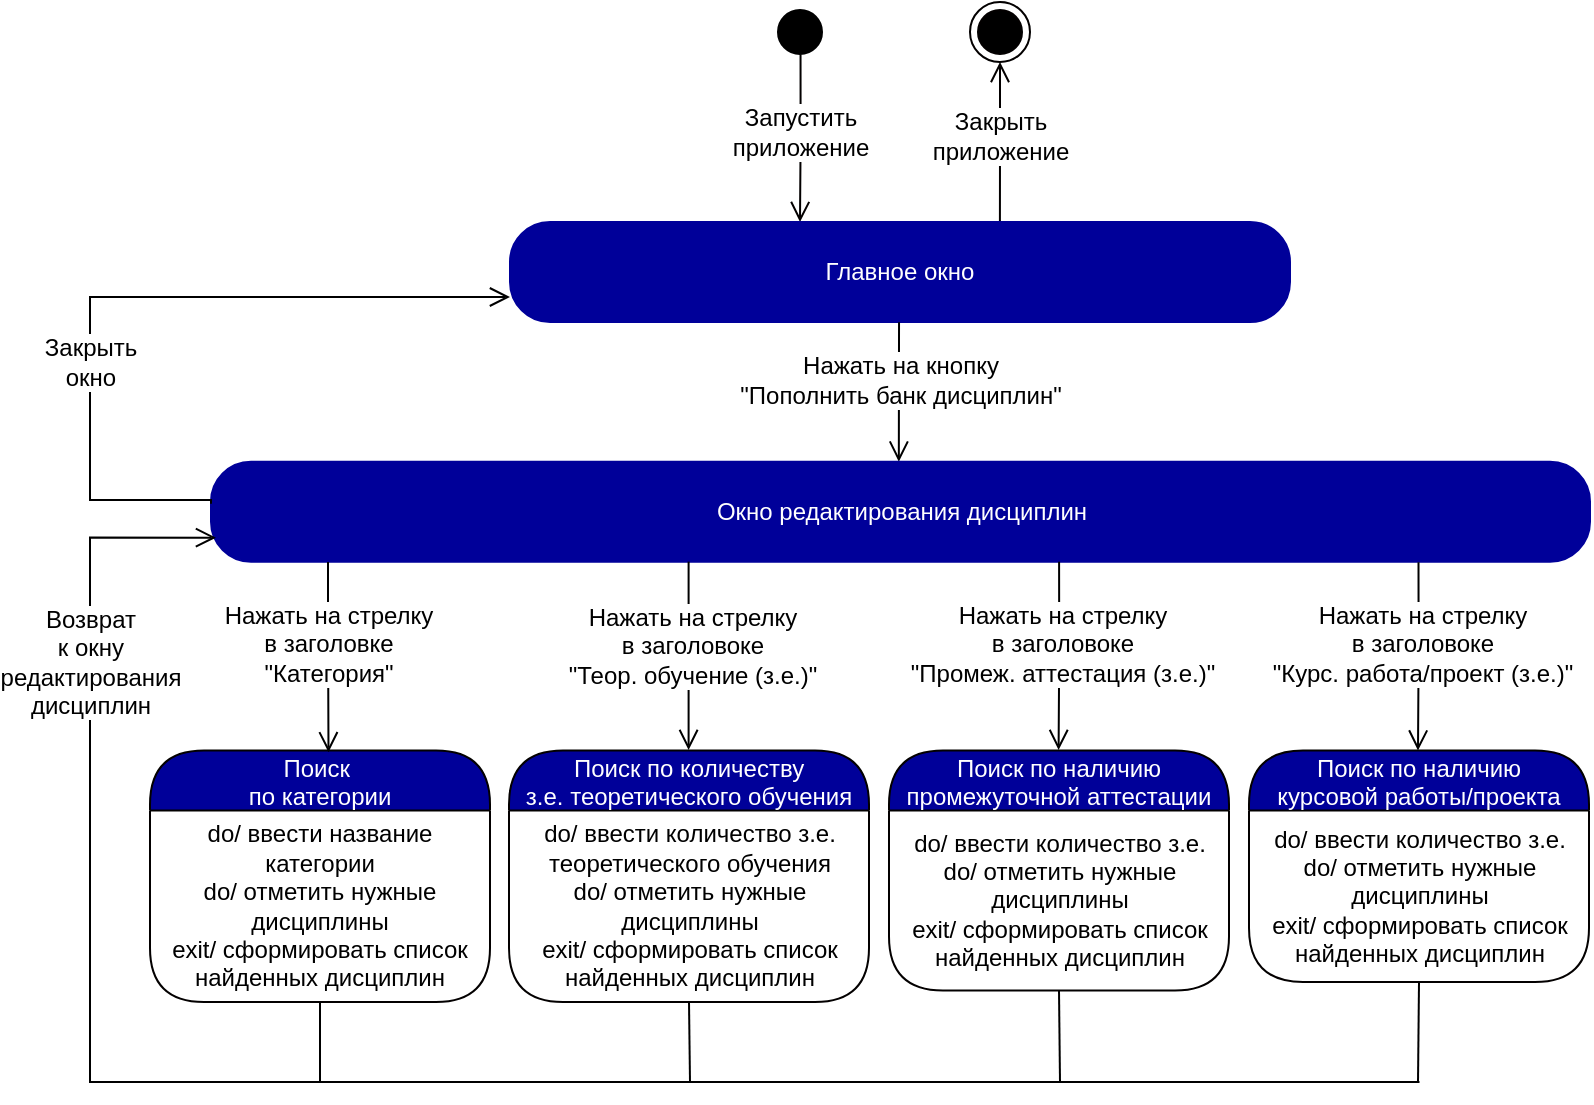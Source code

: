 <mxfile version="17.2.4" type="device"><diagram id="etlDYVYETBeBH645nl2H" name="Page-1"><mxGraphModel dx="1888" dy="660" grid="1" gridSize="10" guides="1" tooltips="1" connect="1" arrows="1" fold="1" page="1" pageScale="1" pageWidth="850" pageHeight="1100" math="0" shadow="0"><root><mxCell id="0"/><mxCell id="1" parent="0"/><mxCell id="0h69-EZJEhHe7qRXsyRm-1" value="" style="ellipse;html=1;shape=startState;fillColor=#000000;strokeColor=#000000;fontColor=#000099;" parent="1" vertex="1"><mxGeometry x="-460" y="340" width="30" height="30" as="geometry"/></mxCell><mxCell id="0h69-EZJEhHe7qRXsyRm-2" value="&lt;font style=&quot;font-size: 12px&quot;&gt;Запустить &lt;br&gt;приложение&lt;/font&gt;" style="edgeStyle=orthogonalEdgeStyle;html=1;verticalAlign=bottom;endArrow=open;endSize=8;strokeColor=#030000;rounded=0;exitX=0.509;exitY=0.876;exitDx=0;exitDy=0;exitPerimeter=0;spacingBottom=-14;fontSize=10;" parent="1" source="0h69-EZJEhHe7qRXsyRm-1" edge="1"><mxGeometry relative="1" as="geometry"><mxPoint x="-445" y="450" as="targetPoint"/><mxPoint x="-475" y="410" as="sourcePoint"/></mxGeometry></mxCell><mxCell id="0h69-EZJEhHe7qRXsyRm-3" value="&lt;font style=&quot;font-size: 12px&quot;&gt;Закрыть&lt;br&gt;приложение&lt;/font&gt;" style="edgeStyle=orthogonalEdgeStyle;html=1;verticalAlign=bottom;endArrow=open;endSize=8;strokeColor=#030000;rounded=0;spacingBottom=-14;fontSize=10;entryX=0.5;entryY=1;entryDx=0;entryDy=0;exitX=0.781;exitY=0;exitDx=0;exitDy=0;exitPerimeter=0;" parent="1" target="0h69-EZJEhHe7qRXsyRm-4" edge="1"><mxGeometry relative="1" as="geometry"><mxPoint x="-250" y="420" as="targetPoint"/><mxPoint x="-345.04" y="450" as="sourcePoint"/><Array as="points"><mxPoint x="-345" y="410"/><mxPoint x="-345" y="410"/></Array></mxGeometry></mxCell><mxCell id="0h69-EZJEhHe7qRXsyRm-4" value="" style="ellipse;html=1;shape=endState;fillColor=#000000;strokeColor=#030000;" parent="1" vertex="1"><mxGeometry x="-360" y="340" width="30" height="30" as="geometry"/></mxCell><mxCell id="0h69-EZJEhHe7qRXsyRm-5" value="Главное окно" style="rounded=1;whiteSpace=wrap;html=1;arcSize=40;fontColor=#FFFFFF;fillColor=#000099;strokeColor=#000099;" parent="1" vertex="1"><mxGeometry x="-590" y="450" width="390" height="50" as="geometry"/></mxCell><mxCell id="0h69-EZJEhHe7qRXsyRm-6" value="" style="edgeStyle=orthogonalEdgeStyle;html=1;verticalAlign=bottom;endArrow=open;endSize=8;strokeColor=#000000;rounded=0;fontSize=10;exitX=0.097;exitY=1.006;exitDx=0;exitDy=0;exitPerimeter=0;entryX=0.154;entryY=0;entryDx=0;entryDy=0;entryPerimeter=0;" parent="1" edge="1"><mxGeometry relative="1" as="geometry"><mxPoint x="-395.587" y="569.82" as="targetPoint"/><mxPoint x="-395.48" y="500.12" as="sourcePoint"/><Array as="points"><mxPoint x="-395.65" y="509.82"/></Array></mxGeometry></mxCell><mxCell id="0h69-EZJEhHe7qRXsyRm-7" value="Нажать на кнопку&lt;br&gt;&quot;Пополнить банк дисциплин&quot;" style="edgeLabel;html=1;align=center;verticalAlign=middle;resizable=0;points=[];fontSize=12;" parent="0h69-EZJEhHe7qRXsyRm-6" vertex="1" connectable="0"><mxGeometry x="-0.252" y="2" relative="1" as="geometry"><mxPoint x="-2" y="3" as="offset"/></mxGeometry></mxCell><mxCell id="0h69-EZJEhHe7qRXsyRm-8" value="Поиск &#10;по категории" style="swimlane;fontStyle=0;align=center;verticalAlign=middle;childLayout=stackLayout;horizontal=1;startSize=30;horizontalStack=0;resizeParent=0;resizeLast=1;container=0;fontColor=#FFFFFF;collapsible=0;rounded=1;arcSize=30;strokeColor=#030000;fillColor=#000099;swimlaneFillColor=#FFFFFF;dropTarget=0;fontSize=12;" parent="1" vertex="1"><mxGeometry x="-770" y="714.27" width="170" height="125.73" as="geometry"/></mxCell><mxCell id="0h69-EZJEhHe7qRXsyRm-9" value="do/ ввести название категории&lt;br&gt;do/ отметить нужные дисциплины&lt;br&gt;exit/ сформировать список найденных дисциплин" style="text;html=1;strokeColor=none;fillColor=none;align=center;verticalAlign=middle;spacingLeft=4;spacingRight=4;whiteSpace=wrap;overflow=hidden;rotatable=0;fontColor=#000000;fontSize=12;" parent="0h69-EZJEhHe7qRXsyRm-8" vertex="1"><mxGeometry y="30" width="170" height="95.73" as="geometry"/></mxCell><mxCell id="0h69-EZJEhHe7qRXsyRm-10" value="Окно редактирования дисциплин" style="rounded=1;whiteSpace=wrap;html=1;arcSize=40;fontColor=#FFFFFF;fillColor=#000099;strokeColor=#000099;" parent="1" vertex="1"><mxGeometry x="-739.5" y="569.82" width="689.5" height="50" as="geometry"/></mxCell><mxCell id="0h69-EZJEhHe7qRXsyRm-11" value="" style="edgeStyle=orthogonalEdgeStyle;html=1;verticalAlign=bottom;endArrow=open;endSize=8;strokeColor=#000000;rounded=0;fontSize=10;entryX=0.525;entryY=0.007;entryDx=0;entryDy=0;entryPerimeter=0;" parent="1" target="0h69-EZJEhHe7qRXsyRm-8" edge="1"><mxGeometry relative="1" as="geometry"><mxPoint x="-654" y="690" as="targetPoint"/><mxPoint x="-681" y="620" as="sourcePoint"/><Array as="points"><mxPoint x="-681" y="650"/><mxPoint x="-681" y="650"/></Array></mxGeometry></mxCell><mxCell id="0h69-EZJEhHe7qRXsyRm-12" value="Нажать на стрелку &lt;br&gt;в заголовке&lt;br&gt;&quot;Категория&quot;" style="edgeLabel;html=1;align=center;verticalAlign=middle;resizable=0;points=[];fontSize=12;" parent="0h69-EZJEhHe7qRXsyRm-11" vertex="1" connectable="0"><mxGeometry x="-0.252" y="2" relative="1" as="geometry"><mxPoint x="-2" y="5" as="offset"/></mxGeometry></mxCell><mxCell id="0h69-EZJEhHe7qRXsyRm-13" value="" style="edgeStyle=orthogonalEdgeStyle;html=1;verticalAlign=bottom;endArrow=open;endSize=8;strokeColor=#000000;rounded=0;fontSize=10;exitX=0.5;exitY=1;exitDx=0;exitDy=0;" parent="1" source="0h69-EZJEhHe7qRXsyRm-9" edge="1"><mxGeometry relative="1" as="geometry"><mxPoint x="-737" y="607.82" as="targetPoint"/><mxPoint x="-685" y="850" as="sourcePoint"/><Array as="points"><mxPoint x="-685" y="880"/><mxPoint x="-800" y="880"/><mxPoint x="-800" y="608"/></Array></mxGeometry></mxCell><mxCell id="0h69-EZJEhHe7qRXsyRm-14" value="Возврат &lt;br&gt;к окну&lt;br&gt;редактирования&lt;br&gt;дисциплин" style="edgeLabel;html=1;align=center;verticalAlign=middle;resizable=0;points=[];fontSize=12;" parent="0h69-EZJEhHe7qRXsyRm-13" vertex="1" connectable="0"><mxGeometry x="-0.252" y="2" relative="1" as="geometry"><mxPoint x="2" y="-182" as="offset"/></mxGeometry></mxCell><mxCell id="0h69-EZJEhHe7qRXsyRm-15" value="" style="edgeStyle=orthogonalEdgeStyle;html=1;verticalAlign=bottom;endArrow=open;endSize=8;strokeColor=#000000;rounded=0;fontSize=10;exitX=0;exitY=0.42;exitDx=0;exitDy=0;exitPerimeter=0;entryX=0;entryY=0.75;entryDx=0;entryDy=0;" parent="1" source="0h69-EZJEhHe7qRXsyRm-10" target="0h69-EZJEhHe7qRXsyRm-5" edge="1"><mxGeometry relative="1" as="geometry"><mxPoint x="-720" y="488" as="targetPoint"/><mxPoint x="-745.767" y="589.35" as="sourcePoint"/><Array as="points"><mxPoint x="-739" y="589"/><mxPoint x="-800" y="589"/><mxPoint x="-800" y="488"/></Array></mxGeometry></mxCell><mxCell id="0h69-EZJEhHe7qRXsyRm-16" value="Закрыть &lt;br&gt;окно" style="edgeLabel;html=1;align=center;verticalAlign=middle;resizable=0;points=[];fontSize=12;" parent="0h69-EZJEhHe7qRXsyRm-15" vertex="1" connectable="0"><mxGeometry x="-0.363" y="-2" relative="1" as="geometry"><mxPoint x="-2" y="-13" as="offset"/></mxGeometry></mxCell><mxCell id="0h69-EZJEhHe7qRXsyRm-17" value="" style="edgeStyle=orthogonalEdgeStyle;html=1;verticalAlign=bottom;endArrow=open;endSize=8;strokeColor=#000000;rounded=0;fontSize=10;" parent="1" edge="1"><mxGeometry relative="1" as="geometry"><mxPoint x="-500.45" y="714.0" as="targetPoint"/><mxPoint x="-500.7" y="619.82" as="sourcePoint"/><Array as="points"><mxPoint x="-500.63" y="713.82"/></Array></mxGeometry></mxCell><mxCell id="0h69-EZJEhHe7qRXsyRm-18" value="Нажать на стрелку &lt;br&gt;в заголовоке&lt;br&gt;&quot;&lt;span style=&quot;font-family: &amp;#34;helvetica&amp;#34;&quot;&gt;Теор. обучение (з.е.)&quot;&lt;/span&gt;" style="edgeLabel;html=1;align=center;verticalAlign=middle;resizable=0;points=[];fontSize=12;" parent="0h69-EZJEhHe7qRXsyRm-17" vertex="1" connectable="0"><mxGeometry x="-0.252" y="2" relative="1" as="geometry"><mxPoint x="-1" y="6" as="offset"/></mxGeometry></mxCell><mxCell id="0h69-EZJEhHe7qRXsyRm-19" value="" style="endArrow=none;html=1;rounded=0;" parent="1" edge="1"><mxGeometry width="50" height="50" relative="1" as="geometry"><mxPoint x="-719" y="880" as="sourcePoint"/><mxPoint x="-135.25" y="880" as="targetPoint"/></mxGeometry></mxCell><mxCell id="0h69-EZJEhHe7qRXsyRm-20" value="" style="edgeStyle=orthogonalEdgeStyle;html=1;verticalAlign=bottom;endArrow=open;endSize=8;strokeColor=#000000;rounded=0;fontSize=10;" parent="1" edge="1"><mxGeometry relative="1" as="geometry"><mxPoint x="-315.7" y="714" as="targetPoint"/><mxPoint x="-315.45" y="619.82" as="sourcePoint"/><Array as="points"><mxPoint x="-315.45" y="666.82"/><mxPoint x="-315.45" y="666.82"/></Array></mxGeometry></mxCell><mxCell id="0h69-EZJEhHe7qRXsyRm-21" value="Нажать на стрелку &lt;br&gt;в заголовоке&lt;br&gt;&quot;Промеж. аттестация (з.е.)&quot;" style="edgeLabel;html=1;align=center;verticalAlign=middle;resizable=0;points=[];fontSize=12;" parent="0h69-EZJEhHe7qRXsyRm-20" vertex="1" connectable="0"><mxGeometry x="-0.252" y="2" relative="1" as="geometry"><mxPoint x="-1" y="6" as="offset"/></mxGeometry></mxCell><mxCell id="0h69-EZJEhHe7qRXsyRm-22" value="Поиск по количеству&#10;з.е. теоретического обучения" style="swimlane;fontStyle=0;align=center;verticalAlign=middle;childLayout=stackLayout;horizontal=1;startSize=30;horizontalStack=0;resizeParent=0;resizeLast=1;container=0;fontColor=#FFFFFF;collapsible=0;rounded=1;arcSize=30;strokeColor=#030000;fillColor=#000099;swimlaneFillColor=#FFFFFF;dropTarget=0;fontSize=12;" parent="1" vertex="1"><mxGeometry x="-590.5" y="714.27" width="180" height="125.73" as="geometry"/></mxCell><mxCell id="0h69-EZJEhHe7qRXsyRm-23" value="do/ ввести количество з.е. теоретического обучения&lt;br&gt;do/ отметить нужные дисциплины&lt;br&gt;exit/ сформировать список найденных дисциплин" style="text;html=1;strokeColor=none;fillColor=none;align=center;verticalAlign=middle;spacingLeft=4;spacingRight=4;whiteSpace=wrap;overflow=hidden;rotatable=0;fontColor=#000000;fontSize=12;" parent="0h69-EZJEhHe7qRXsyRm-22" vertex="1"><mxGeometry y="30" width="180" height="95.73" as="geometry"/></mxCell><mxCell id="0h69-EZJEhHe7qRXsyRm-24" value="Поиск по наличию&#10;промежуточной аттестации" style="swimlane;fontStyle=0;align=center;verticalAlign=middle;childLayout=stackLayout;horizontal=1;startSize=30;horizontalStack=0;resizeParent=0;resizeLast=1;container=0;fontColor=#FFFFFF;collapsible=0;rounded=1;arcSize=30;strokeColor=#030000;fillColor=#000099;swimlaneFillColor=#FFFFFF;dropTarget=0;fontSize=12;" parent="1" vertex="1"><mxGeometry x="-400.5" y="714.27" width="170" height="120" as="geometry"/></mxCell><mxCell id="0h69-EZJEhHe7qRXsyRm-25" value="do/ ввести количество з.е.&lt;br&gt;do/ отметить нужные дисциплины&lt;br&gt;exit/ сформировать список найденных дисциплин" style="text;html=1;strokeColor=none;fillColor=none;align=center;verticalAlign=middle;spacingLeft=4;spacingRight=4;whiteSpace=wrap;overflow=hidden;rotatable=0;fontColor=#000000;fontSize=12;" parent="0h69-EZJEhHe7qRXsyRm-24" vertex="1"><mxGeometry y="30" width="170" height="90" as="geometry"/></mxCell><mxCell id="0h69-EZJEhHe7qRXsyRm-30" value="Поиск по наличию&#10;курсовой работы/проекта" style="swimlane;fontStyle=0;align=center;verticalAlign=middle;childLayout=stackLayout;horizontal=1;startSize=30;horizontalStack=0;resizeParent=0;resizeLast=1;container=0;fontColor=#FFFFFF;collapsible=0;rounded=1;arcSize=30;strokeColor=#030000;fillColor=#000099;swimlaneFillColor=#FFFFFF;dropTarget=0;fontSize=12;" parent="1" vertex="1"><mxGeometry x="-220.5" y="714.27" width="170" height="115.73" as="geometry"/></mxCell><mxCell id="0h69-EZJEhHe7qRXsyRm-31" value="do/ ввести количество з.е.&lt;br&gt;do/ отметить нужные дисциплины&lt;br&gt;exit/ сформировать список найденных дисциплин" style="text;html=1;strokeColor=none;fillColor=none;align=center;verticalAlign=middle;spacingLeft=4;spacingRight=4;whiteSpace=wrap;overflow=hidden;rotatable=0;fontColor=#000000;fontSize=12;" parent="0h69-EZJEhHe7qRXsyRm-30" vertex="1"><mxGeometry y="30" width="170" height="85.73" as="geometry"/></mxCell><mxCell id="0h69-EZJEhHe7qRXsyRm-32" value="" style="edgeStyle=orthogonalEdgeStyle;html=1;verticalAlign=bottom;endArrow=open;endSize=8;strokeColor=#000000;rounded=0;fontSize=10;" parent="1" edge="1"><mxGeometry relative="1" as="geometry"><mxPoint x="-136.0" y="714.27" as="targetPoint"/><mxPoint x="-135.75" y="620.09" as="sourcePoint"/><Array as="points"><mxPoint x="-135.75" y="667.09"/><mxPoint x="-135.75" y="667.09"/></Array></mxGeometry></mxCell><mxCell id="0h69-EZJEhHe7qRXsyRm-33" value="Нажать на стрелку &lt;br&gt;в заголовоке&lt;br&gt;&quot;Курс. работа/проект (з.е.)&quot;" style="edgeLabel;html=1;align=center;verticalAlign=middle;resizable=0;points=[];fontSize=12;" parent="0h69-EZJEhHe7qRXsyRm-32" vertex="1" connectable="0"><mxGeometry x="-0.252" y="2" relative="1" as="geometry"><mxPoint x="-1" y="6" as="offset"/></mxGeometry></mxCell><mxCell id="0h69-EZJEhHe7qRXsyRm-35" value="" style="endArrow=none;html=1;rounded=0;entryX=0.5;entryY=1;entryDx=0;entryDy=0;" parent="1" target="0h69-EZJEhHe7qRXsyRm-31" edge="1"><mxGeometry width="50" height="50" relative="1" as="geometry"><mxPoint x="-136" y="880" as="sourcePoint"/><mxPoint x="-134.04" y="840" as="targetPoint"/></mxGeometry></mxCell><mxCell id="0h69-EZJEhHe7qRXsyRm-36" value="" style="endArrow=none;html=1;rounded=0;entryX=0.5;entryY=1;entryDx=0;entryDy=0;" parent="1" target="0h69-EZJEhHe7qRXsyRm-25" edge="1"><mxGeometry width="50" height="50" relative="1" as="geometry"><mxPoint x="-315" y="880" as="sourcePoint"/><mxPoint x="-313.78" y="840" as="targetPoint"/></mxGeometry></mxCell><mxCell id="0h69-EZJEhHe7qRXsyRm-37" value="" style="endArrow=none;html=1;rounded=0;entryX=0.5;entryY=1;entryDx=0;entryDy=0;" parent="1" target="0h69-EZJEhHe7qRXsyRm-23" edge="1"><mxGeometry width="50" height="50" relative="1" as="geometry"><mxPoint x="-500" y="880" as="sourcePoint"/><mxPoint x="-498.78" y="850" as="targetPoint"/></mxGeometry></mxCell></root></mxGraphModel></diagram></mxfile>